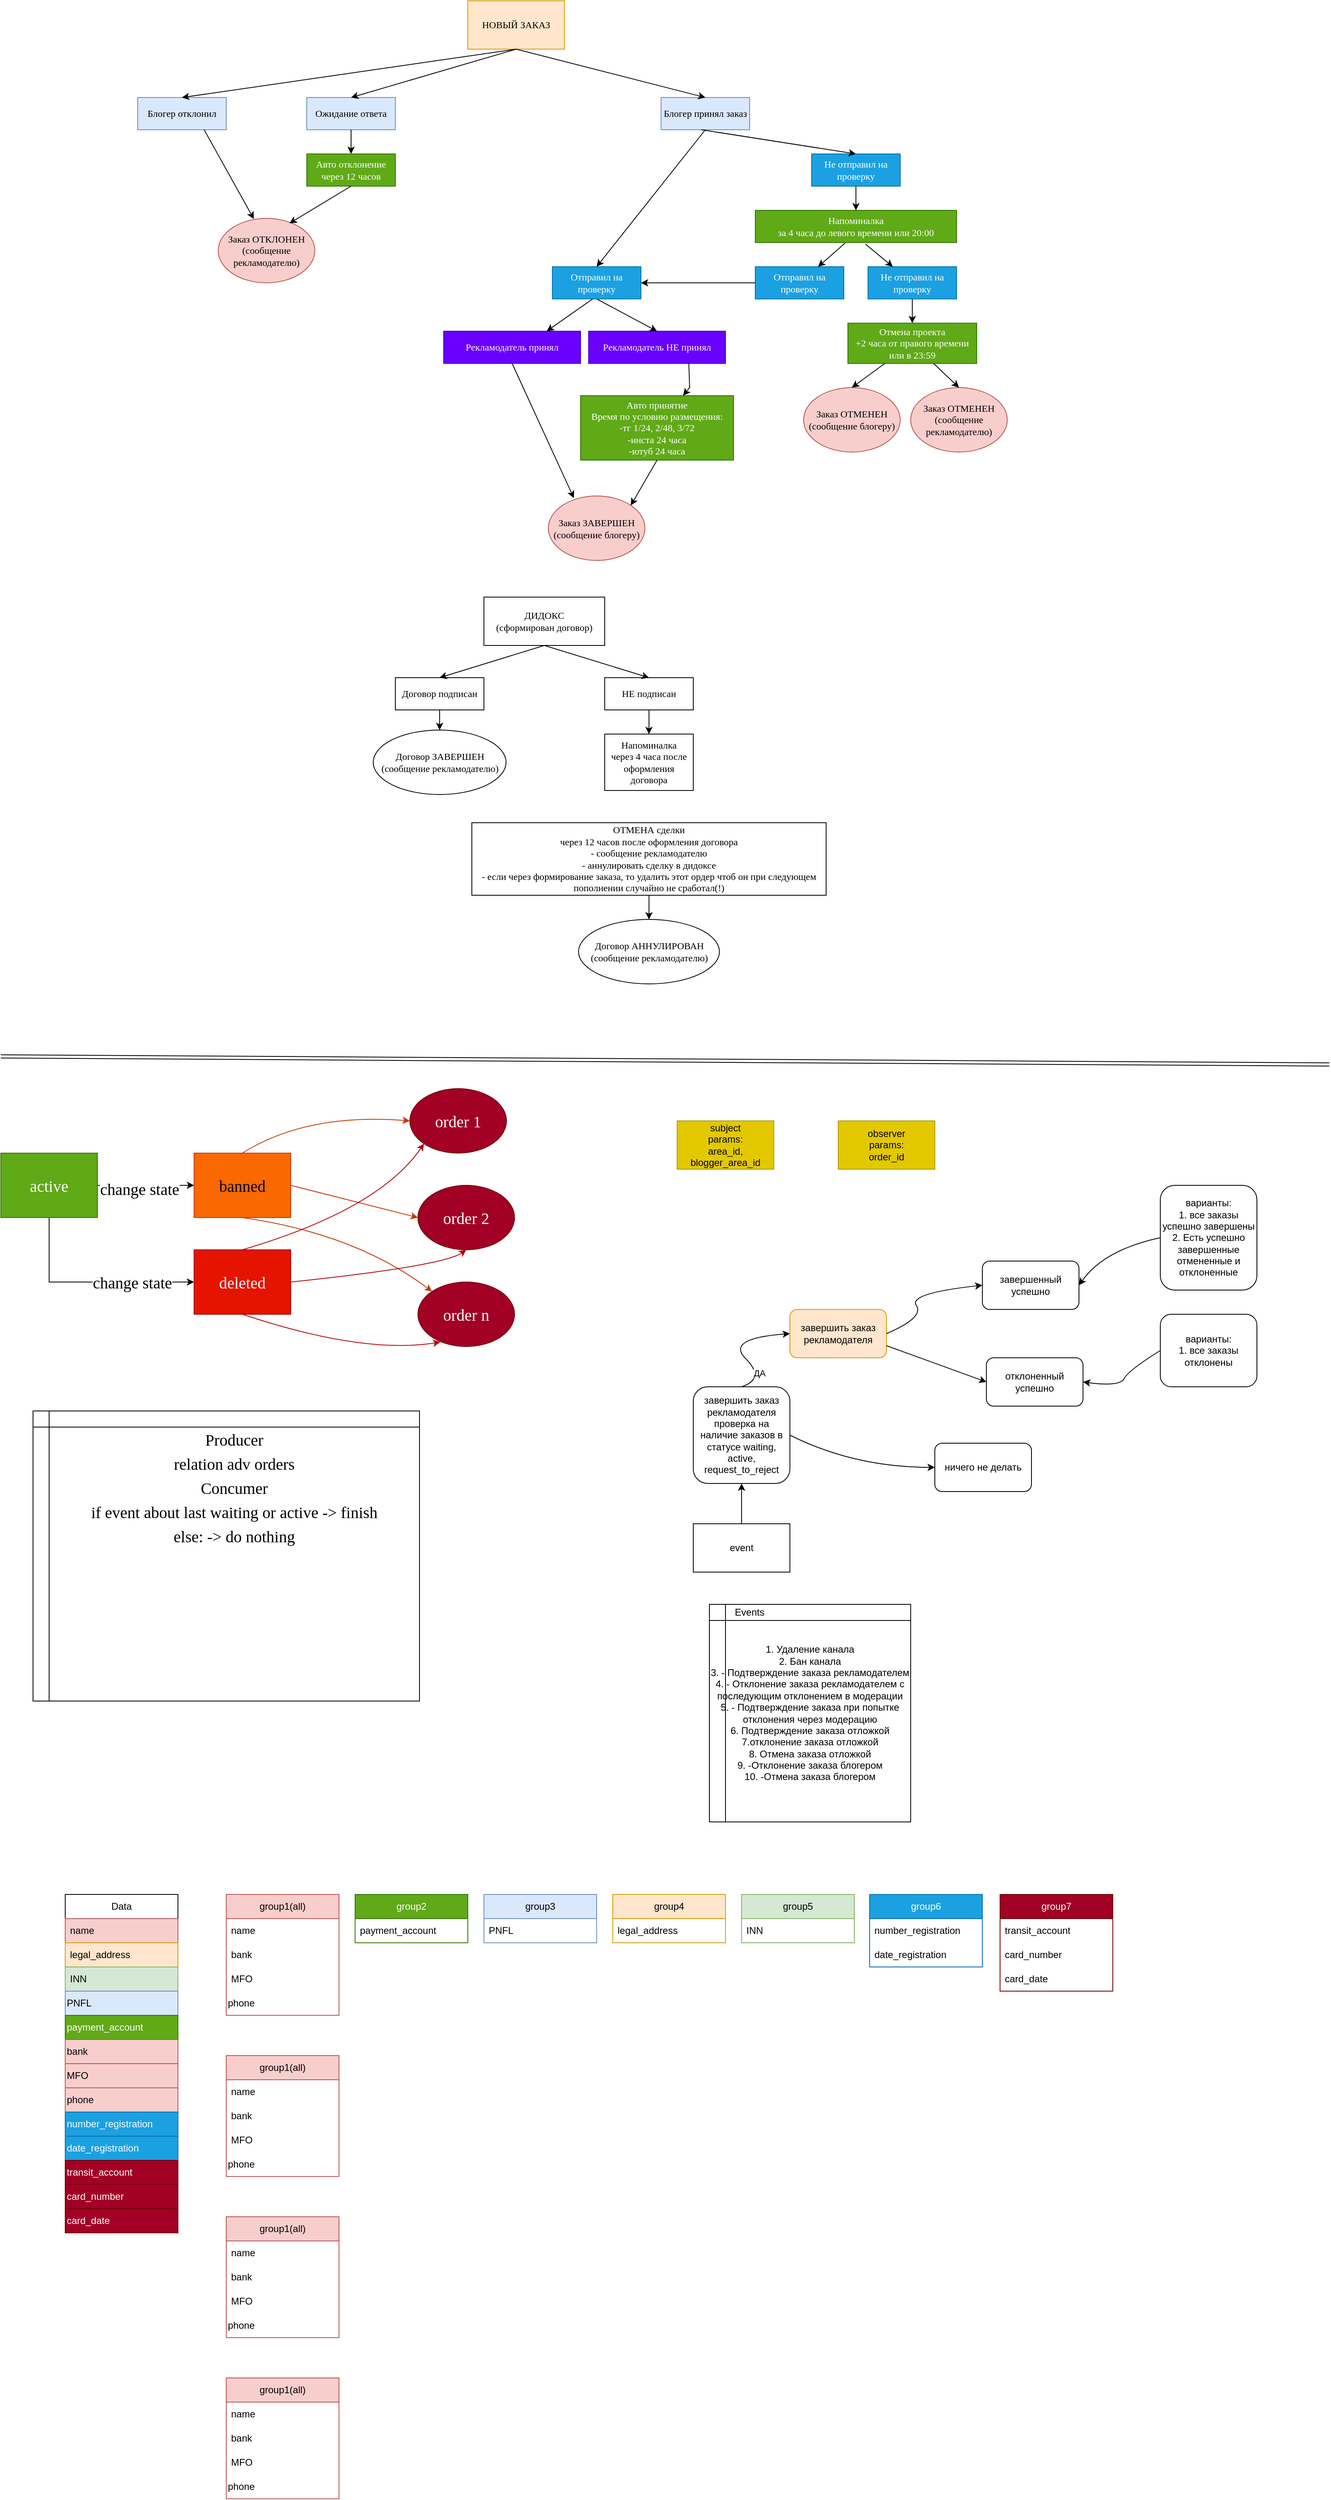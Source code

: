 <mxfile version="21.2.1" type="github">
  <diagram id="C5RBs43oDa-KdzZeNtuy" name="Page-1">
    <mxGraphModel dx="1434" dy="796" grid="1" gridSize="10" guides="1" tooltips="1" connect="1" arrows="1" fold="1" page="1" pageScale="1" pageWidth="827" pageHeight="1169" background="#ffffff" math="0" shadow="0">
      <root>
        <mxCell id="WIyWlLk6GJQsqaUBKTNV-0" />
        <mxCell id="WIyWlLk6GJQsqaUBKTNV-1" parent="WIyWlLk6GJQsqaUBKTNV-0" />
        <mxCell id="JkoJRG74FQ9ZE_5JYWXH-1" value="Авто отклонение&lt;br style=&quot;font-size: 12px;&quot;&gt;через 12 часов" style="rounded=0;whiteSpace=wrap;html=1;fillColor=#60a917;strokeColor=#2D7600;fontColor=#ffffff;fontSize=12;fontFamily=Times New Roman;" parent="WIyWlLk6GJQsqaUBKTNV-1" vertex="1">
          <mxGeometry x="380" y="200" width="110" height="40" as="geometry" />
        </mxCell>
        <mxCell id="JkoJRG74FQ9ZE_5JYWXH-3" value="Напоминалка&lt;br style=&quot;font-size: 12px;&quot;&gt;за 4 часа до левого времени или 20:00&lt;br style=&quot;font-size: 12px;&quot;&gt;" style="rounded=0;whiteSpace=wrap;html=1;fillColor=#60a917;strokeColor=#2D7600;fontColor=#ffffff;fontSize=12;fontFamily=Times New Roman;" parent="WIyWlLk6GJQsqaUBKTNV-1" vertex="1">
          <mxGeometry x="937" y="270" width="250" height="40" as="geometry" />
        </mxCell>
        <mxCell id="JkoJRG74FQ9ZE_5JYWXH-4" value="Отмена проекта&lt;br style=&quot;font-size: 12px;&quot;&gt;+2 часа от правого времени&lt;br style=&quot;font-size: 12px;&quot;&gt;или в 23:59" style="rounded=0;whiteSpace=wrap;html=1;fillColor=#60a917;strokeColor=#2D7600;fontColor=#ffffff;fontSize=12;fontFamily=Times New Roman;" parent="WIyWlLk6GJQsqaUBKTNV-1" vertex="1">
          <mxGeometry x="1052" y="410" width="160" height="50" as="geometry" />
        </mxCell>
        <mxCell id="JkoJRG74FQ9ZE_5JYWXH-5" value="Авто принятие&lt;br style=&quot;font-size: 12px;&quot;&gt;Время по условию размещения:&lt;br style=&quot;font-size: 12px;&quot;&gt;-тг 1/24, 2/48, 3/72&lt;br style=&quot;font-size: 12px;&quot;&gt;-инста 24 часа&lt;br style=&quot;font-size: 12px;&quot;&gt;-ютуб 24 часа&lt;br style=&quot;font-size: 12px;&quot;&gt;" style="rounded=0;whiteSpace=wrap;html=1;fillColor=#60a917;strokeColor=#2D7600;fontColor=#ffffff;fontSize=12;fontFamily=Times New Roman;" parent="WIyWlLk6GJQsqaUBKTNV-1" vertex="1">
          <mxGeometry x="720" y="500" width="190" height="80" as="geometry" />
        </mxCell>
        <mxCell id="JkoJRG74FQ9ZE_5JYWXH-6" value="НОВЫЙ ЗАКАЗ" style="rounded=0;whiteSpace=wrap;html=1;fillColor=#ffe6cc;strokeColor=#d79b00;fontSize=12;fontFamily=Times New Roman;" parent="WIyWlLk6GJQsqaUBKTNV-1" vertex="1">
          <mxGeometry x="580" y="10" width="120" height="60" as="geometry" />
        </mxCell>
        <mxCell id="JkoJRG74FQ9ZE_5JYWXH-8" value="Блогер отклонил" style="rounded=0;whiteSpace=wrap;html=1;fillColor=#dae8fc;strokeColor=#6c8ebf;fontSize=12;fontFamily=Times New Roman;" parent="WIyWlLk6GJQsqaUBKTNV-1" vertex="1">
          <mxGeometry x="170" y="130" width="110" height="40" as="geometry" />
        </mxCell>
        <mxCell id="JkoJRG74FQ9ZE_5JYWXH-9" value="Блогер принял заказ" style="rounded=0;whiteSpace=wrap;html=1;fillColor=#dae8fc;strokeColor=#6c8ebf;fontSize=12;fontFamily=Times New Roman;" parent="WIyWlLk6GJQsqaUBKTNV-1" vertex="1">
          <mxGeometry x="820" y="130" width="110" height="40" as="geometry" />
        </mxCell>
        <mxCell id="JkoJRG74FQ9ZE_5JYWXH-10" value="Ожидание ответа" style="rounded=0;whiteSpace=wrap;html=1;fillColor=#dae8fc;strokeColor=#6c8ebf;fontSize=12;fontFamily=Times New Roman;" parent="WIyWlLk6GJQsqaUBKTNV-1" vertex="1">
          <mxGeometry x="380" y="130" width="110" height="40" as="geometry" />
        </mxCell>
        <mxCell id="JkoJRG74FQ9ZE_5JYWXH-11" value="Заказ ОТКЛОНЕН&lt;br style=&quot;font-size: 12px;&quot;&gt;(сообщение рекламодателю)" style="ellipse;whiteSpace=wrap;html=1;fillColor=#f8cecc;strokeColor=#b85450;fontSize=12;fontFamily=Times New Roman;rounded=0;" parent="WIyWlLk6GJQsqaUBKTNV-1" vertex="1">
          <mxGeometry x="270" y="280" width="120" height="80" as="geometry" />
        </mxCell>
        <mxCell id="JkoJRG74FQ9ZE_5JYWXH-15" value="Не отправил на проверку" style="rounded=0;whiteSpace=wrap;html=1;fillColor=#1ba1e2;fontColor=#ffffff;strokeColor=#006EAF;fontSize=12;fontFamily=Times New Roman;" parent="WIyWlLk6GJQsqaUBKTNV-1" vertex="1">
          <mxGeometry x="1007" y="200" width="110" height="40" as="geometry" />
        </mxCell>
        <mxCell id="JkoJRG74FQ9ZE_5JYWXH-16" value="Отправил на проверку" style="rounded=0;whiteSpace=wrap;html=1;fillColor=#1ba1e2;fontColor=#ffffff;strokeColor=#006EAF;fontSize=12;fontFamily=Times New Roman;" parent="WIyWlLk6GJQsqaUBKTNV-1" vertex="1">
          <mxGeometry x="937" y="340" width="110" height="40" as="geometry" />
        </mxCell>
        <mxCell id="JkoJRG74FQ9ZE_5JYWXH-17" value="Не отправил на проверку" style="rounded=0;whiteSpace=wrap;html=1;fillColor=#1ba1e2;fontColor=#ffffff;strokeColor=#006EAF;fontSize=12;fontFamily=Times New Roman;" parent="WIyWlLk6GJQsqaUBKTNV-1" vertex="1">
          <mxGeometry x="1077" y="340" width="110" height="40" as="geometry" />
        </mxCell>
        <mxCell id="JkoJRG74FQ9ZE_5JYWXH-18" value="Рекламодатель принял" style="rounded=0;whiteSpace=wrap;html=1;fillColor=#6a00ff;fontColor=#ffffff;strokeColor=#3700CC;fontSize=12;fontFamily=Times New Roman;" parent="WIyWlLk6GJQsqaUBKTNV-1" vertex="1">
          <mxGeometry x="550" y="420" width="170" height="40" as="geometry" />
        </mxCell>
        <mxCell id="JkoJRG74FQ9ZE_5JYWXH-20" value="Заказ ЗАВЕРШЕН&lt;br style=&quot;font-size: 12px;&quot;&gt;(сообщение блогеру)" style="ellipse;whiteSpace=wrap;html=1;fillColor=#f8cecc;strokeColor=#b85450;fontSize=12;fontFamily=Times New Roman;rounded=0;" parent="WIyWlLk6GJQsqaUBKTNV-1" vertex="1">
          <mxGeometry x="680" y="624.5" width="120" height="80" as="geometry" />
        </mxCell>
        <mxCell id="JkoJRG74FQ9ZE_5JYWXH-25" value="" style="endArrow=classic;html=1;rounded=0;exitX=0.5;exitY=1;exitDx=0;exitDy=0;entryX=0.264;entryY=0.033;entryDx=0;entryDy=0;entryPerimeter=0;fontSize=12;fontFamily=Times New Roman;" parent="WIyWlLk6GJQsqaUBKTNV-1" source="JkoJRG74FQ9ZE_5JYWXH-18" target="JkoJRG74FQ9ZE_5JYWXH-20" edge="1">
          <mxGeometry width="50" height="50" relative="1" as="geometry">
            <mxPoint x="605" y="550" as="sourcePoint" />
            <mxPoint x="690" y="620" as="targetPoint" />
          </mxGeometry>
        </mxCell>
        <mxCell id="JkoJRG74FQ9ZE_5JYWXH-26" value="" style="endArrow=classic;html=1;rounded=0;fontSize=12;fontFamily=Times New Roman;" parent="WIyWlLk6GJQsqaUBKTNV-1" target="JkoJRG74FQ9ZE_5JYWXH-5" edge="1">
          <mxGeometry width="50" height="50" relative="1" as="geometry">
            <mxPoint x="854.47" y="460" as="sourcePoint" />
            <mxPoint x="855.47" y="500" as="targetPoint" />
            <Array as="points">
              <mxPoint x="855.47" y="490" />
            </Array>
          </mxGeometry>
        </mxCell>
        <mxCell id="JkoJRG74FQ9ZE_5JYWXH-27" value="" style="endArrow=classic;html=1;rounded=0;exitX=0.5;exitY=1;exitDx=0;exitDy=0;entryX=1;entryY=0;entryDx=0;entryDy=0;fontSize=12;fontFamily=Times New Roman;" parent="WIyWlLk6GJQsqaUBKTNV-1" source="JkoJRG74FQ9ZE_5JYWXH-5" target="JkoJRG74FQ9ZE_5JYWXH-20" edge="1">
          <mxGeometry width="50" height="50" relative="1" as="geometry">
            <mxPoint x="835" y="590" as="sourcePoint" />
            <mxPoint x="790" y="640" as="targetPoint" />
          </mxGeometry>
        </mxCell>
        <mxCell id="JkoJRG74FQ9ZE_5JYWXH-29" value="" style="endArrow=classic;html=1;rounded=0;exitX=0.5;exitY=1;exitDx=0;exitDy=0;fontSize=12;fontFamily=Times New Roman;" parent="WIyWlLk6GJQsqaUBKTNV-1" edge="1">
          <mxGeometry width="50" height="50" relative="1" as="geometry">
            <mxPoint x="740" y="380" as="sourcePoint" />
            <mxPoint x="815" y="420" as="targetPoint" />
          </mxGeometry>
        </mxCell>
        <mxCell id="JkoJRG74FQ9ZE_5JYWXH-31" value="Отправил на проверку" style="rounded=0;whiteSpace=wrap;html=1;fillColor=#1ba1e2;fontColor=#ffffff;strokeColor=#006EAF;fontSize=12;fontFamily=Times New Roman;" parent="WIyWlLk6GJQsqaUBKTNV-1" vertex="1">
          <mxGeometry x="685" y="340" width="110" height="40" as="geometry" />
        </mxCell>
        <mxCell id="JkoJRG74FQ9ZE_5JYWXH-32" value="Рекламодатель НЕ принял" style="rounded=0;whiteSpace=wrap;html=1;fillColor=#6a00ff;fontColor=#ffffff;strokeColor=#3700CC;fontSize=12;fontFamily=Times New Roman;" parent="WIyWlLk6GJQsqaUBKTNV-1" vertex="1">
          <mxGeometry x="730" y="420" width="170" height="40" as="geometry" />
        </mxCell>
        <mxCell id="JkoJRG74FQ9ZE_5JYWXH-33" value="" style="endArrow=classic;html=1;rounded=0;entryX=0.75;entryY=0;entryDx=0;entryDy=0;fontSize=12;fontFamily=Times New Roman;" parent="WIyWlLk6GJQsqaUBKTNV-1" edge="1">
          <mxGeometry width="50" height="50" relative="1" as="geometry">
            <mxPoint x="735" y="380" as="sourcePoint" />
            <mxPoint x="678" y="420" as="targetPoint" />
          </mxGeometry>
        </mxCell>
        <mxCell id="JkoJRG74FQ9ZE_5JYWXH-36" value="" style="endArrow=classic;html=1;rounded=0;entryX=1;entryY=0.5;entryDx=0;entryDy=0;exitX=0;exitY=0.5;exitDx=0;exitDy=0;fontSize=12;fontFamily=Times New Roman;" parent="WIyWlLk6GJQsqaUBKTNV-1" source="JkoJRG74FQ9ZE_5JYWXH-16" target="JkoJRG74FQ9ZE_5JYWXH-31" edge="1">
          <mxGeometry width="50" height="50" relative="1" as="geometry">
            <mxPoint x="960" y="340" as="sourcePoint" />
            <mxPoint x="880" y="350" as="targetPoint" />
          </mxGeometry>
        </mxCell>
        <mxCell id="JkoJRG74FQ9ZE_5JYWXH-37" value="" style="endArrow=classic;html=1;rounded=0;entryX=0.5;entryY=0;entryDx=0;entryDy=0;fontSize=12;fontFamily=Times New Roman;" parent="WIyWlLk6GJQsqaUBKTNV-1" source="JkoJRG74FQ9ZE_5JYWXH-15" target="JkoJRG74FQ9ZE_5JYWXH-3" edge="1">
          <mxGeometry width="50" height="50" relative="1" as="geometry">
            <mxPoint x="1060" y="240" as="sourcePoint" />
            <mxPoint x="1140" y="260" as="targetPoint" />
          </mxGeometry>
        </mxCell>
        <mxCell id="JkoJRG74FQ9ZE_5JYWXH-38" value="" style="endArrow=classic;html=1;rounded=0;exitX=0.547;exitY=1.046;exitDx=0;exitDy=0;exitPerimeter=0;fontSize=12;fontFamily=Times New Roman;" parent="WIyWlLk6GJQsqaUBKTNV-1" source="JkoJRG74FQ9ZE_5JYWXH-3" target="JkoJRG74FQ9ZE_5JYWXH-17" edge="1">
          <mxGeometry width="50" height="50" relative="1" as="geometry">
            <mxPoint x="1064" y="280" as="sourcePoint" />
            <mxPoint x="1117" y="340" as="targetPoint" />
          </mxGeometry>
        </mxCell>
        <mxCell id="JkoJRG74FQ9ZE_5JYWXH-41" value="" style="endArrow=classic;html=1;rounded=0;exitX=0.446;exitY=1.02;exitDx=0;exitDy=0;exitPerimeter=0;fontSize=12;fontFamily=Times New Roman;" parent="WIyWlLk6GJQsqaUBKTNV-1" source="JkoJRG74FQ9ZE_5JYWXH-3" target="JkoJRG74FQ9ZE_5JYWXH-16" edge="1">
          <mxGeometry width="50" height="50" relative="1" as="geometry">
            <mxPoint x="1047" y="292" as="sourcePoint" />
            <mxPoint x="1007" y="340" as="targetPoint" />
          </mxGeometry>
        </mxCell>
        <mxCell id="JkoJRG74FQ9ZE_5JYWXH-42" value="" style="endArrow=classic;html=1;rounded=0;exitX=0.5;exitY=1;exitDx=0;exitDy=0;fontSize=12;fontFamily=Times New Roman;" parent="WIyWlLk6GJQsqaUBKTNV-1" source="JkoJRG74FQ9ZE_5JYWXH-17" target="JkoJRG74FQ9ZE_5JYWXH-4" edge="1">
          <mxGeometry width="50" height="50" relative="1" as="geometry">
            <mxPoint x="1077" y="350" as="sourcePoint" />
            <mxPoint x="1147" y="410" as="targetPoint" />
          </mxGeometry>
        </mxCell>
        <mxCell id="JkoJRG74FQ9ZE_5JYWXH-44" value="Заказ ОТМЕНЕН&lt;br style=&quot;font-size: 12px;&quot;&gt;(сообщение рекламодателю)" style="ellipse;whiteSpace=wrap;html=1;fillColor=#f8cecc;strokeColor=#b85450;fontSize=12;fontFamily=Times New Roman;rounded=0;" parent="WIyWlLk6GJQsqaUBKTNV-1" vertex="1">
          <mxGeometry x="1130" y="490" width="120" height="80" as="geometry" />
        </mxCell>
        <mxCell id="JkoJRG74FQ9ZE_5JYWXH-45" value="" style="endArrow=classic;html=1;rounded=0;entryX=0.5;entryY=0;entryDx=0;entryDy=0;exitX=0.5;exitY=1;exitDx=0;exitDy=0;fontSize=12;fontFamily=Times New Roman;" parent="WIyWlLk6GJQsqaUBKTNV-1" source="JkoJRG74FQ9ZE_5JYWXH-6" target="JkoJRG74FQ9ZE_5JYWXH-10" edge="1">
          <mxGeometry width="50" height="50" relative="1" as="geometry">
            <mxPoint x="440" y="110" as="sourcePoint" />
            <mxPoint x="490" y="60" as="targetPoint" />
          </mxGeometry>
        </mxCell>
        <mxCell id="JkoJRG74FQ9ZE_5JYWXH-46" value="" style="endArrow=classic;html=1;rounded=0;fontSize=12;fontFamily=Times New Roman;" parent="WIyWlLk6GJQsqaUBKTNV-1" source="JkoJRG74FQ9ZE_5JYWXH-10" target="JkoJRG74FQ9ZE_5JYWXH-1" edge="1">
          <mxGeometry width="50" height="50" relative="1" as="geometry">
            <mxPoint x="430" y="300" as="sourcePoint" />
            <mxPoint x="480" y="250" as="targetPoint" />
          </mxGeometry>
        </mxCell>
        <mxCell id="JkoJRG74FQ9ZE_5JYWXH-47" value="" style="endArrow=classic;html=1;rounded=0;entryX=0.738;entryY=0.076;entryDx=0;entryDy=0;entryPerimeter=0;exitX=0.5;exitY=1;exitDx=0;exitDy=0;fontSize=12;fontFamily=Times New Roman;" parent="WIyWlLk6GJQsqaUBKTNV-1" source="JkoJRG74FQ9ZE_5JYWXH-1" target="JkoJRG74FQ9ZE_5JYWXH-11" edge="1">
          <mxGeometry width="50" height="50" relative="1" as="geometry">
            <mxPoint x="400" y="290" as="sourcePoint" />
            <mxPoint x="450" y="240" as="targetPoint" />
          </mxGeometry>
        </mxCell>
        <mxCell id="JkoJRG74FQ9ZE_5JYWXH-48" value="" style="endArrow=classic;html=1;rounded=0;entryX=0.369;entryY=0.01;entryDx=0;entryDy=0;entryPerimeter=0;exitX=0.75;exitY=1;exitDx=0;exitDy=0;fontSize=12;fontFamily=Times New Roman;" parent="WIyWlLk6GJQsqaUBKTNV-1" source="JkoJRG74FQ9ZE_5JYWXH-8" target="JkoJRG74FQ9ZE_5JYWXH-11" edge="1">
          <mxGeometry width="50" height="50" relative="1" as="geometry">
            <mxPoint x="400" y="290" as="sourcePoint" />
            <mxPoint x="450" y="240" as="targetPoint" />
          </mxGeometry>
        </mxCell>
        <mxCell id="JkoJRG74FQ9ZE_5JYWXH-51" value="" style="endArrow=classic;html=1;rounded=0;entryX=0.5;entryY=0;entryDx=0;entryDy=0;fontSize=12;fontFamily=Times New Roman;" parent="WIyWlLk6GJQsqaUBKTNV-1" source="JkoJRG74FQ9ZE_5JYWXH-4" target="JkoJRG74FQ9ZE_5JYWXH-44" edge="1">
          <mxGeometry width="50" height="50" relative="1" as="geometry">
            <mxPoint x="830" y="580" as="sourcePoint" />
            <mxPoint x="880" y="530" as="targetPoint" />
          </mxGeometry>
        </mxCell>
        <mxCell id="JkoJRG74FQ9ZE_5JYWXH-52" value="" style="endArrow=classic;html=1;rounded=0;entryX=0.5;entryY=0;entryDx=0;entryDy=0;exitX=0.5;exitY=1;exitDx=0;exitDy=0;fontSize=12;fontFamily=Times New Roman;" parent="WIyWlLk6GJQsqaUBKTNV-1" source="JkoJRG74FQ9ZE_5JYWXH-6" target="JkoJRG74FQ9ZE_5JYWXH-8" edge="1">
          <mxGeometry width="50" height="50" relative="1" as="geometry">
            <mxPoint x="720" y="380" as="sourcePoint" />
            <mxPoint x="770" y="330" as="targetPoint" />
          </mxGeometry>
        </mxCell>
        <mxCell id="JkoJRG74FQ9ZE_5JYWXH-53" value="" style="endArrow=classic;html=1;rounded=0;entryX=0.5;entryY=0;entryDx=0;entryDy=0;exitX=0.5;exitY=1;exitDx=0;exitDy=0;fontSize=12;fontFamily=Times New Roman;" parent="WIyWlLk6GJQsqaUBKTNV-1" source="JkoJRG74FQ9ZE_5JYWXH-6" target="JkoJRG74FQ9ZE_5JYWXH-9" edge="1">
          <mxGeometry width="50" height="50" relative="1" as="geometry">
            <mxPoint x="720" y="380" as="sourcePoint" />
            <mxPoint x="770" y="330" as="targetPoint" />
          </mxGeometry>
        </mxCell>
        <mxCell id="JkoJRG74FQ9ZE_5JYWXH-54" value="" style="endArrow=classic;html=1;rounded=0;entryX=0.5;entryY=0;entryDx=0;entryDy=0;exitX=0.5;exitY=1;exitDx=0;exitDy=0;fontSize=12;fontFamily=Times New Roman;" parent="WIyWlLk6GJQsqaUBKTNV-1" source="JkoJRG74FQ9ZE_5JYWXH-9" target="JkoJRG74FQ9ZE_5JYWXH-31" edge="1">
          <mxGeometry width="50" height="50" relative="1" as="geometry">
            <mxPoint x="720" y="380" as="sourcePoint" />
            <mxPoint x="770" y="330" as="targetPoint" />
          </mxGeometry>
        </mxCell>
        <mxCell id="JkoJRG74FQ9ZE_5JYWXH-55" value="" style="endArrow=classic;html=1;rounded=0;entryX=0.5;entryY=0;entryDx=0;entryDy=0;fontSize=12;fontFamily=Times New Roman;" parent="WIyWlLk6GJQsqaUBKTNV-1" target="JkoJRG74FQ9ZE_5JYWXH-15" edge="1">
          <mxGeometry width="50" height="50" relative="1" as="geometry">
            <mxPoint x="870" y="170" as="sourcePoint" />
            <mxPoint x="770" y="330" as="targetPoint" />
          </mxGeometry>
        </mxCell>
        <mxCell id="JkoJRG74FQ9ZE_5JYWXH-56" value="Заказ ОТМЕНЕН&lt;br style=&quot;font-size: 12px;&quot;&gt;(сообщение блогеру)" style="ellipse;whiteSpace=wrap;html=1;fillColor=#f8cecc;strokeColor=#b85450;fontSize=12;fontFamily=Times New Roman;rounded=0;" parent="WIyWlLk6GJQsqaUBKTNV-1" vertex="1">
          <mxGeometry x="997" y="490" width="120" height="80" as="geometry" />
        </mxCell>
        <mxCell id="JkoJRG74FQ9ZE_5JYWXH-57" value="" style="endArrow=classic;html=1;rounded=0;entryX=0.5;entryY=0;entryDx=0;entryDy=0;fontSize=12;fontFamily=Times New Roman;" parent="WIyWlLk6GJQsqaUBKTNV-1" source="JkoJRG74FQ9ZE_5JYWXH-4" target="JkoJRG74FQ9ZE_5JYWXH-56" edge="1">
          <mxGeometry width="50" height="50" relative="1" as="geometry">
            <mxPoint x="950" y="540" as="sourcePoint" />
            <mxPoint x="1000" y="490" as="targetPoint" />
          </mxGeometry>
        </mxCell>
        <mxCell id="JkoJRG74FQ9ZE_5JYWXH-58" value="ДИДОКС&lt;br style=&quot;font-size: 12px;&quot;&gt;(сформирован договор)" style="rounded=0;whiteSpace=wrap;html=1;fontSize=12;fontFamily=Times New Roman;" parent="WIyWlLk6GJQsqaUBKTNV-1" vertex="1">
          <mxGeometry x="600" y="750" width="150" height="60" as="geometry" />
        </mxCell>
        <mxCell id="JkoJRG74FQ9ZE_5JYWXH-59" value="Договор подписан" style="rounded=0;whiteSpace=wrap;html=1;fontSize=12;fontFamily=Times New Roman;" parent="WIyWlLk6GJQsqaUBKTNV-1" vertex="1">
          <mxGeometry x="490" y="850" width="110" height="40" as="geometry" />
        </mxCell>
        <mxCell id="JkoJRG74FQ9ZE_5JYWXH-61" value="НЕ подписан" style="rounded=0;whiteSpace=wrap;html=1;fontSize=12;fontFamily=Times New Roman;" parent="WIyWlLk6GJQsqaUBKTNV-1" vertex="1">
          <mxGeometry x="750" y="850" width="110" height="40" as="geometry" />
        </mxCell>
        <mxCell id="JkoJRG74FQ9ZE_5JYWXH-62" value="" style="endArrow=classic;html=1;rounded=0;entryX=0.5;entryY=0;entryDx=0;entryDy=0;exitX=0.5;exitY=1;exitDx=0;exitDy=0;fontSize=12;fontFamily=Times New Roman;" parent="WIyWlLk6GJQsqaUBKTNV-1" source="JkoJRG74FQ9ZE_5JYWXH-58" target="JkoJRG74FQ9ZE_5JYWXH-61" edge="1">
          <mxGeometry width="50" height="50" relative="1" as="geometry">
            <mxPoint x="460" y="850" as="sourcePoint" />
            <mxPoint x="510" y="800" as="targetPoint" />
          </mxGeometry>
        </mxCell>
        <mxCell id="JkoJRG74FQ9ZE_5JYWXH-63" value="" style="endArrow=classic;html=1;rounded=0;entryX=0.5;entryY=0;entryDx=0;entryDy=0;exitX=0.5;exitY=1;exitDx=0;exitDy=0;fontSize=12;fontFamily=Times New Roman;" parent="WIyWlLk6GJQsqaUBKTNV-1" source="JkoJRG74FQ9ZE_5JYWXH-58" target="JkoJRG74FQ9ZE_5JYWXH-59" edge="1">
          <mxGeometry width="50" height="50" relative="1" as="geometry">
            <mxPoint x="740" y="1120" as="sourcePoint" />
            <mxPoint x="790" y="1070" as="targetPoint" />
          </mxGeometry>
        </mxCell>
        <mxCell id="JkoJRG74FQ9ZE_5JYWXH-65" value="Договор ЗАВЕРШЕН&lt;br style=&quot;font-size: 12px;&quot;&gt;(сообщение рекламодателю)" style="ellipse;whiteSpace=wrap;html=1;fontSize=12;fontFamily=Times New Roman;rounded=0;" parent="WIyWlLk6GJQsqaUBKTNV-1" vertex="1">
          <mxGeometry x="462.5" y="915" width="165" height="80" as="geometry" />
        </mxCell>
        <mxCell id="JkoJRG74FQ9ZE_5JYWXH-66" value="Напоминалка&lt;br style=&quot;font-size: 12px;&quot;&gt;через 4 часа после оформления договора" style="rounded=0;whiteSpace=wrap;html=1;fontSize=12;fontFamily=Times New Roman;" parent="WIyWlLk6GJQsqaUBKTNV-1" vertex="1">
          <mxGeometry x="750" y="920" width="110" height="70" as="geometry" />
        </mxCell>
        <mxCell id="JkoJRG74FQ9ZE_5JYWXH-67" value="ОТМЕНА сделки&lt;br style=&quot;font-size: 12px;&quot;&gt;через 12 часов после оформления договора&lt;br style=&quot;font-size: 12px;&quot;&gt;- сообщение рекламодателю&lt;br style=&quot;font-size: 12px;&quot;&gt;- аннулировать сделку в дидоксе&lt;br style=&quot;font-size: 12px;&quot;&gt;- если через формирование заказа, то удалить этот ордер чтоб он при следующем пополнении случайно не сработал(!)" style="rounded=0;whiteSpace=wrap;html=1;fontSize=12;fontFamily=Times New Roman;" parent="WIyWlLk6GJQsqaUBKTNV-1" vertex="1">
          <mxGeometry x="585" y="1030" width="440" height="90" as="geometry" />
        </mxCell>
        <mxCell id="JkoJRG74FQ9ZE_5JYWXH-68" value="Договор АННУЛИРОВАН&lt;br style=&quot;font-size: 12px;&quot;&gt;(сообщение рекламодателю)" style="ellipse;whiteSpace=wrap;html=1;fontSize=12;fontFamily=Times New Roman;rounded=0;" parent="WIyWlLk6GJQsqaUBKTNV-1" vertex="1">
          <mxGeometry x="717.5" y="1150" width="175" height="80" as="geometry" />
        </mxCell>
        <mxCell id="JkoJRG74FQ9ZE_5JYWXH-71" value="" style="endArrow=classic;html=1;rounded=0;entryX=0.5;entryY=0;entryDx=0;entryDy=0;fontSize=12;fontFamily=Times New Roman;" parent="WIyWlLk6GJQsqaUBKTNV-1" source="JkoJRG74FQ9ZE_5JYWXH-59" target="JkoJRG74FQ9ZE_5JYWXH-65" edge="1">
          <mxGeometry width="50" height="50" relative="1" as="geometry">
            <mxPoint x="680" y="1020" as="sourcePoint" />
            <mxPoint x="730" y="970" as="targetPoint" />
          </mxGeometry>
        </mxCell>
        <mxCell id="JkoJRG74FQ9ZE_5JYWXH-76" value="" style="endArrow=classic;html=1;rounded=0;entryX=0.5;entryY=0;entryDx=0;entryDy=0;fontSize=12;fontFamily=Times New Roman;" parent="WIyWlLk6GJQsqaUBKTNV-1" source="JkoJRG74FQ9ZE_5JYWXH-61" target="JkoJRG74FQ9ZE_5JYWXH-66" edge="1">
          <mxGeometry width="50" height="50" relative="1" as="geometry">
            <mxPoint x="680" y="1020" as="sourcePoint" />
            <mxPoint x="730" y="970" as="targetPoint" />
          </mxGeometry>
        </mxCell>
        <mxCell id="JkoJRG74FQ9ZE_5JYWXH-77" value="" style="endArrow=classic;html=1;rounded=0;exitX=0.5;exitY=1;exitDx=0;exitDy=0;entryX=0.5;entryY=0;entryDx=0;entryDy=0;fontSize=12;fontFamily=Times New Roman;" parent="WIyWlLk6GJQsqaUBKTNV-1" source="JkoJRG74FQ9ZE_5JYWXH-67" target="JkoJRG74FQ9ZE_5JYWXH-68" edge="1">
          <mxGeometry width="50" height="50" relative="1" as="geometry">
            <mxPoint x="680" y="1140" as="sourcePoint" />
            <mxPoint x="730" y="1090" as="targetPoint" />
          </mxGeometry>
        </mxCell>
        <mxCell id="mNbVM-9zpXIbS1FtEzDB-0" value="" style="shape=link;html=1;rounded=0;fontSize=20;fontFamily=Times New Roman;" parent="WIyWlLk6GJQsqaUBKTNV-1" edge="1">
          <mxGeometry width="100" relative="1" as="geometry">
            <mxPoint y="1320" as="sourcePoint" />
            <mxPoint x="1650" y="1330" as="targetPoint" />
          </mxGeometry>
        </mxCell>
        <mxCell id="M8TYg8-LDWT8hFhtoOAP-4" style="edgeStyle=orthogonalEdgeStyle;rounded=0;orthogonalLoop=1;jettySize=auto;html=1;entryX=0;entryY=0.5;entryDx=0;entryDy=0;fontSize=20;fontFamily=Times New Roman;" parent="WIyWlLk6GJQsqaUBKTNV-1" source="M8TYg8-LDWT8hFhtoOAP-2" target="M8TYg8-LDWT8hFhtoOAP-3" edge="1">
          <mxGeometry relative="1" as="geometry" />
        </mxCell>
        <mxCell id="M8TYg8-LDWT8hFhtoOAP-7" style="edgeStyle=orthogonalEdgeStyle;rounded=0;orthogonalLoop=1;jettySize=auto;html=1;entryX=0;entryY=0.5;entryDx=0;entryDy=0;exitX=0.5;exitY=1;exitDx=0;exitDy=0;fontSize=20;fontFamily=Times New Roman;" parent="WIyWlLk6GJQsqaUBKTNV-1" source="M8TYg8-LDWT8hFhtoOAP-2" target="M8TYg8-LDWT8hFhtoOAP-5" edge="1">
          <mxGeometry relative="1" as="geometry">
            <Array as="points">
              <mxPoint x="60" y="1600" />
            </Array>
          </mxGeometry>
        </mxCell>
        <mxCell id="M8TYg8-LDWT8hFhtoOAP-21" value="change state" style="edgeLabel;html=1;align=center;verticalAlign=middle;resizable=0;points=[];fontSize=20;fontFamily=Times New Roman;rounded=0;" parent="M8TYg8-LDWT8hFhtoOAP-7" vertex="1" connectable="0">
          <mxGeometry x="0.661" y="-4" relative="1" as="geometry">
            <mxPoint x="-33" y="-4" as="offset" />
          </mxGeometry>
        </mxCell>
        <mxCell id="M8TYg8-LDWT8hFhtoOAP-2" value="&lt;font style=&quot;font-size: 20px;&quot;&gt;active&lt;/font&gt;" style="rounded=0;whiteSpace=wrap;html=1;fillColor=#60a917;fontColor=#ffffff;strokeColor=#2D7600;fontSize=20;fontFamily=Times New Roman;" parent="WIyWlLk6GJQsqaUBKTNV-1" vertex="1">
          <mxGeometry y="1440" width="120" height="80" as="geometry" />
        </mxCell>
        <mxCell id="M8TYg8-LDWT8hFhtoOAP-3" value="&lt;font style=&quot;font-size: 20px;&quot;&gt;banned&lt;/font&gt;" style="rounded=0;whiteSpace=wrap;html=1;fillColor=#fa6800;fontColor=#000000;strokeColor=#C73500;fontSize=20;fontFamily=Times New Roman;" parent="WIyWlLk6GJQsqaUBKTNV-1" vertex="1">
          <mxGeometry x="240" y="1440" width="120" height="80" as="geometry" />
        </mxCell>
        <mxCell id="M8TYg8-LDWT8hFhtoOAP-5" value="&lt;font style=&quot;font-size: 20px;&quot;&gt;deleted&lt;/font&gt;" style="rounded=0;whiteSpace=wrap;html=1;fillColor=#e51400;fontColor=#ffffff;strokeColor=#B20000;fontSize=20;fontFamily=Times New Roman;" parent="WIyWlLk6GJQsqaUBKTNV-1" vertex="1">
          <mxGeometry x="240" y="1560" width="120" height="80" as="geometry" />
        </mxCell>
        <mxCell id="M8TYg8-LDWT8hFhtoOAP-8" value="order 1" style="ellipse;whiteSpace=wrap;html=1;fillColor=#a20025;fontColor=#ffffff;strokeColor=#6F0000;fontSize=20;fontFamily=Times New Roman;rounded=0;" parent="WIyWlLk6GJQsqaUBKTNV-1" vertex="1">
          <mxGeometry x="508" y="1360" width="120" height="80" as="geometry" />
        </mxCell>
        <mxCell id="M8TYg8-LDWT8hFhtoOAP-9" value="order 2" style="ellipse;whiteSpace=wrap;html=1;fillColor=#a20025;fontColor=#ffffff;strokeColor=#6F0000;fontSize=20;fontFamily=Times New Roman;rounded=0;" parent="WIyWlLk6GJQsqaUBKTNV-1" vertex="1">
          <mxGeometry x="518" y="1480" width="120" height="80" as="geometry" />
        </mxCell>
        <mxCell id="M8TYg8-LDWT8hFhtoOAP-10" value="order n" style="ellipse;whiteSpace=wrap;html=1;fillColor=#a20025;fontColor=#ffffff;strokeColor=#6F0000;fontSize=20;fontFamily=Times New Roman;rounded=0;" parent="WIyWlLk6GJQsqaUBKTNV-1" vertex="1">
          <mxGeometry x="518" y="1600" width="120" height="80" as="geometry" />
        </mxCell>
        <mxCell id="M8TYg8-LDWT8hFhtoOAP-15" value="" style="curved=1;endArrow=classic;html=1;rounded=0;exitX=0.5;exitY=0;exitDx=0;exitDy=0;entryX=0;entryY=0.5;entryDx=0;entryDy=0;fillColor=#fa6800;strokeColor=#C73500;fontSize=20;fontFamily=Times New Roman;" parent="WIyWlLk6GJQsqaUBKTNV-1" source="M8TYg8-LDWT8hFhtoOAP-3" target="M8TYg8-LDWT8hFhtoOAP-8" edge="1">
          <mxGeometry width="50" height="50" relative="1" as="geometry">
            <mxPoint x="410" y="1550" as="sourcePoint" />
            <mxPoint x="460" y="1500" as="targetPoint" />
            <Array as="points">
              <mxPoint x="380" y="1390" />
            </Array>
          </mxGeometry>
        </mxCell>
        <mxCell id="M8TYg8-LDWT8hFhtoOAP-16" value="" style="curved=1;endArrow=classic;html=1;rounded=0;entryX=0;entryY=0.5;entryDx=0;entryDy=0;fillColor=#fa6800;strokeColor=#C73500;fontSize=20;fontFamily=Times New Roman;" parent="WIyWlLk6GJQsqaUBKTNV-1" target="M8TYg8-LDWT8hFhtoOAP-9" edge="1">
          <mxGeometry width="50" height="50" relative="1" as="geometry">
            <mxPoint x="360" y="1480" as="sourcePoint" />
            <mxPoint x="568" y="1440" as="targetPoint" />
            <Array as="points" />
          </mxGeometry>
        </mxCell>
        <mxCell id="M8TYg8-LDWT8hFhtoOAP-17" value="" style="curved=1;endArrow=classic;html=1;rounded=0;entryX=0;entryY=0;entryDx=0;entryDy=0;exitX=0.5;exitY=1;exitDx=0;exitDy=0;fillColor=#fa6800;strokeColor=#C73500;fontSize=20;fontFamily=Times New Roman;" parent="WIyWlLk6GJQsqaUBKTNV-1" source="M8TYg8-LDWT8hFhtoOAP-3" target="M8TYg8-LDWT8hFhtoOAP-10" edge="1">
          <mxGeometry width="50" height="50" relative="1" as="geometry">
            <mxPoint x="370" y="1490" as="sourcePoint" />
            <mxPoint x="528" y="1530" as="targetPoint" />
            <Array as="points">
              <mxPoint x="440" y="1540" />
            </Array>
          </mxGeometry>
        </mxCell>
        <mxCell id="M8TYg8-LDWT8hFhtoOAP-18" value="" style="curved=1;endArrow=classic;html=1;rounded=0;entryX=0;entryY=1;entryDx=0;entryDy=0;exitX=0.5;exitY=0;exitDx=0;exitDy=0;fillColor=#e51400;strokeColor=#B20000;fontSize=20;fontFamily=Times New Roman;" parent="WIyWlLk6GJQsqaUBKTNV-1" source="M8TYg8-LDWT8hFhtoOAP-5" target="M8TYg8-LDWT8hFhtoOAP-8" edge="1">
          <mxGeometry width="50" height="50" relative="1" as="geometry">
            <mxPoint x="380" y="1500" as="sourcePoint" />
            <mxPoint x="538" y="1540" as="targetPoint" />
            <Array as="points">
              <mxPoint x="470" y="1510" />
            </Array>
          </mxGeometry>
        </mxCell>
        <mxCell id="M8TYg8-LDWT8hFhtoOAP-19" value="" style="curved=1;endArrow=classic;html=1;rounded=0;entryX=0.5;entryY=1;entryDx=0;entryDy=0;exitX=1;exitY=0.5;exitDx=0;exitDy=0;fillColor=#e51400;strokeColor=#B20000;fontSize=20;fontFamily=Times New Roman;" parent="WIyWlLk6GJQsqaUBKTNV-1" source="M8TYg8-LDWT8hFhtoOAP-5" target="M8TYg8-LDWT8hFhtoOAP-9" edge="1">
          <mxGeometry width="50" height="50" relative="1" as="geometry">
            <mxPoint x="370" y="1600" as="sourcePoint" />
            <mxPoint x="596" y="1468" as="targetPoint" />
            <Array as="points">
              <mxPoint x="550" y="1580" />
            </Array>
          </mxGeometry>
        </mxCell>
        <mxCell id="M8TYg8-LDWT8hFhtoOAP-20" value="" style="curved=1;endArrow=classic;html=1;rounded=0;entryX=0.232;entryY=0.931;entryDx=0;entryDy=0;exitX=0.5;exitY=1;exitDx=0;exitDy=0;entryPerimeter=0;fillColor=#e51400;strokeColor=#B20000;fontSize=20;fontFamily=Times New Roman;" parent="WIyWlLk6GJQsqaUBKTNV-1" source="M8TYg8-LDWT8hFhtoOAP-5" target="M8TYg8-LDWT8hFhtoOAP-10" edge="1">
          <mxGeometry width="50" height="50" relative="1" as="geometry">
            <mxPoint x="292" y="1680" as="sourcePoint" />
            <mxPoint x="518" y="1548" as="targetPoint" />
            <Array as="points">
              <mxPoint x="450" y="1690" />
            </Array>
          </mxGeometry>
        </mxCell>
        <mxCell id="M8TYg8-LDWT8hFhtoOAP-22" value="change state" style="edgeLabel;html=1;align=center;verticalAlign=middle;resizable=0;points=[];fontSize=20;fontFamily=Times New Roman;rounded=0;" parent="WIyWlLk6GJQsqaUBKTNV-1" vertex="1" connectable="0">
          <mxGeometry x="169.997" y="1490.004" as="geometry">
            <mxPoint x="2" y="-6" as="offset" />
          </mxGeometry>
        </mxCell>
        <mxCell id="M8TYg8-LDWT8hFhtoOAP-26" value="" style="shape=internalStorage;whiteSpace=wrap;html=1;backgroundOutline=1;fontSize=20;fontFamily=Times New Roman;rounded=0;" parent="WIyWlLk6GJQsqaUBKTNV-1" vertex="1">
          <mxGeometry x="40" y="1760" width="480" height="360" as="geometry" />
        </mxCell>
        <mxCell id="M8TYg8-LDWT8hFhtoOAP-28" value="relation adv orders" style="text;html=1;strokeColor=none;fillColor=none;align=center;verticalAlign=middle;whiteSpace=wrap;rounded=0;fontSize=20;fontFamily=Times New Roman;" parent="WIyWlLk6GJQsqaUBKTNV-1" vertex="1">
          <mxGeometry x="60" y="1810" width="460" height="30" as="geometry" />
        </mxCell>
        <mxCell id="M8TYg8-LDWT8hFhtoOAP-29" value="if event about last waiting or active -&amp;gt; finish" style="text;html=1;strokeColor=none;fillColor=none;align=center;verticalAlign=middle;whiteSpace=wrap;rounded=0;fontSize=20;fontFamily=Times New Roman;" parent="WIyWlLk6GJQsqaUBKTNV-1" vertex="1">
          <mxGeometry x="60" y="1870" width="460" height="30" as="geometry" />
        </mxCell>
        <mxCell id="M8TYg8-LDWT8hFhtoOAP-30" value="Concumer" style="text;html=1;strokeColor=none;fillColor=none;align=center;verticalAlign=middle;whiteSpace=wrap;rounded=0;fontSize=20;fontFamily=Times New Roman;" parent="WIyWlLk6GJQsqaUBKTNV-1" vertex="1">
          <mxGeometry x="60" y="1840" width="460" height="30" as="geometry" />
        </mxCell>
        <mxCell id="M8TYg8-LDWT8hFhtoOAP-31" value="&lt;font style=&quot;font-size: 20px;&quot;&gt;Producer&lt;/font&gt;" style="text;html=1;strokeColor=none;fillColor=none;align=center;verticalAlign=middle;whiteSpace=wrap;rounded=0;fontSize=20;fontFamily=Times New Roman;" parent="WIyWlLk6GJQsqaUBKTNV-1" vertex="1">
          <mxGeometry x="60" y="1780" width="460" height="30" as="geometry" />
        </mxCell>
        <mxCell id="M8TYg8-LDWT8hFhtoOAP-34" value="else: -&amp;gt; do nothing" style="text;html=1;strokeColor=none;fillColor=none;align=center;verticalAlign=middle;whiteSpace=wrap;rounded=0;fontSize=20;fontFamily=Times New Roman;" parent="WIyWlLk6GJQsqaUBKTNV-1" vertex="1">
          <mxGeometry x="60" y="1900" width="460" height="30" as="geometry" />
        </mxCell>
        <mxCell id="M8TYg8-LDWT8hFhtoOAP-35" value="subject&lt;br&gt;params:&lt;br&gt;area_id,&lt;br&gt;blogger_area_id" style="rounded=0;whiteSpace=wrap;html=1;fillColor=#e3c800;fontColor=#000000;strokeColor=#B09500;" parent="WIyWlLk6GJQsqaUBKTNV-1" vertex="1">
          <mxGeometry x="840" y="1400" width="120" height="60" as="geometry" />
        </mxCell>
        <mxCell id="M8TYg8-LDWT8hFhtoOAP-37" value="observer&lt;br&gt;params:&lt;br&gt;order_id" style="rounded=0;whiteSpace=wrap;html=1;fillColor=#e3c800;fontColor=#000000;strokeColor=#B09500;" parent="WIyWlLk6GJQsqaUBKTNV-1" vertex="1">
          <mxGeometry x="1040" y="1400" width="120" height="60" as="geometry" />
        </mxCell>
        <mxCell id="d32Ge9hNWDNUb_fcajc6-1" value="завершить заказ рекламодателя" style="rounded=1;whiteSpace=wrap;html=1;fillColor=#ffe6cc;strokeColor=#d79b00;" parent="WIyWlLk6GJQsqaUBKTNV-1" vertex="1">
          <mxGeometry x="980" y="1634" width="120" height="60" as="geometry" />
        </mxCell>
        <mxCell id="d32Ge9hNWDNUb_fcajc6-2" value="завершенный успешно" style="rounded=1;whiteSpace=wrap;html=1;" parent="WIyWlLk6GJQsqaUBKTNV-1" vertex="1">
          <mxGeometry x="1219" y="1574" width="120" height="60" as="geometry" />
        </mxCell>
        <mxCell id="d32Ge9hNWDNUb_fcajc6-3" value="отклоненный успешно" style="rounded=1;whiteSpace=wrap;html=1;" parent="WIyWlLk6GJQsqaUBKTNV-1" vertex="1">
          <mxGeometry x="1224" y="1694" width="120" height="60" as="geometry" />
        </mxCell>
        <mxCell id="d32Ge9hNWDNUb_fcajc6-6" value="" style="curved=1;endArrow=classic;html=1;rounded=0;exitX=1;exitY=0.5;exitDx=0;exitDy=0;entryX=0;entryY=0.5;entryDx=0;entryDy=0;" parent="WIyWlLk6GJQsqaUBKTNV-1" source="d32Ge9hNWDNUb_fcajc6-1" target="d32Ge9hNWDNUb_fcajc6-2" edge="1">
          <mxGeometry width="50" height="50" relative="1" as="geometry">
            <mxPoint x="1127" y="1664" as="sourcePoint" />
            <mxPoint x="1177" y="1614" as="targetPoint" />
            <Array as="points">
              <mxPoint x="1147" y="1644" />
              <mxPoint x="1127" y="1614" />
            </Array>
          </mxGeometry>
        </mxCell>
        <mxCell id="d32Ge9hNWDNUb_fcajc6-7" value="" style="curved=1;endArrow=classic;html=1;rounded=0;exitX=1;exitY=0.75;exitDx=0;exitDy=0;entryX=0;entryY=0.5;entryDx=0;entryDy=0;" parent="WIyWlLk6GJQsqaUBKTNV-1" source="d32Ge9hNWDNUb_fcajc6-1" target="d32Ge9hNWDNUb_fcajc6-3" edge="1">
          <mxGeometry width="50" height="50" relative="1" as="geometry">
            <mxPoint x="1137" y="1714" as="sourcePoint" />
            <mxPoint x="1187" y="1664" as="targetPoint" />
            <Array as="points" />
          </mxGeometry>
        </mxCell>
        <mxCell id="d32Ge9hNWDNUb_fcajc6-16" style="edgeStyle=orthogonalEdgeStyle;rounded=0;orthogonalLoop=1;jettySize=auto;html=1;entryX=0.5;entryY=1;entryDx=0;entryDy=0;" parent="WIyWlLk6GJQsqaUBKTNV-1" source="d32Ge9hNWDNUb_fcajc6-8" target="d32Ge9hNWDNUb_fcajc6-15" edge="1">
          <mxGeometry relative="1" as="geometry" />
        </mxCell>
        <mxCell id="d32Ge9hNWDNUb_fcajc6-8" value="event" style="rounded=0;whiteSpace=wrap;html=1;" parent="WIyWlLk6GJQsqaUBKTNV-1" vertex="1">
          <mxGeometry x="860" y="1900" width="120" height="60" as="geometry" />
        </mxCell>
        <mxCell id="d32Ge9hNWDNUb_fcajc6-10" value="варианты:&lt;br&gt;1. все заказы успешно завершены&lt;br&gt;2. Есть успешно завершенные отмененные и отклоненные" style="rounded=1;whiteSpace=wrap;html=1;" parent="WIyWlLk6GJQsqaUBKTNV-1" vertex="1">
          <mxGeometry x="1440" y="1480" width="120" height="130" as="geometry" />
        </mxCell>
        <mxCell id="d32Ge9hNWDNUb_fcajc6-11" value="варианты:&lt;br&gt;1. все заказы отклонены" style="rounded=1;whiteSpace=wrap;html=1;" parent="WIyWlLk6GJQsqaUBKTNV-1" vertex="1">
          <mxGeometry x="1440" y="1640" width="120" height="90" as="geometry" />
        </mxCell>
        <mxCell id="d32Ge9hNWDNUb_fcajc6-13" value="" style="curved=1;endArrow=classic;html=1;rounded=0;exitX=0;exitY=0.5;exitDx=0;exitDy=0;entryX=1;entryY=0.5;entryDx=0;entryDy=0;" parent="WIyWlLk6GJQsqaUBKTNV-1" source="d32Ge9hNWDNUb_fcajc6-11" target="d32Ge9hNWDNUb_fcajc6-3" edge="1">
          <mxGeometry width="50" height="50" relative="1" as="geometry">
            <mxPoint x="1290" y="1710" as="sourcePoint" />
            <mxPoint x="1340" y="1660" as="targetPoint" />
            <Array as="points">
              <mxPoint x="1400" y="1710" />
              <mxPoint x="1390" y="1730" />
            </Array>
          </mxGeometry>
        </mxCell>
        <mxCell id="d32Ge9hNWDNUb_fcajc6-14" value="" style="curved=1;endArrow=classic;html=1;rounded=0;entryX=1;entryY=0.5;entryDx=0;entryDy=0;exitX=0;exitY=0.5;exitDx=0;exitDy=0;" parent="WIyWlLk6GJQsqaUBKTNV-1" source="d32Ge9hNWDNUb_fcajc6-10" target="d32Ge9hNWDNUb_fcajc6-2" edge="1">
          <mxGeometry width="50" height="50" relative="1" as="geometry">
            <mxPoint x="1290" y="1710" as="sourcePoint" />
            <mxPoint x="1340" y="1660" as="targetPoint" />
            <Array as="points">
              <mxPoint x="1370" y="1560" />
            </Array>
          </mxGeometry>
        </mxCell>
        <mxCell id="d32Ge9hNWDNUb_fcajc6-15" value="завершить заказ рекламодателя&lt;br&gt;проверка на наличие заказов в статусе waiting, active, request_to_reject" style="rounded=1;whiteSpace=wrap;html=1;" parent="WIyWlLk6GJQsqaUBKTNV-1" vertex="1">
          <mxGeometry x="860" y="1730" width="120" height="120" as="geometry" />
        </mxCell>
        <mxCell id="d32Ge9hNWDNUb_fcajc6-19" value="" style="curved=1;endArrow=classic;html=1;rounded=0;exitX=0.5;exitY=0;exitDx=0;exitDy=0;entryX=0;entryY=0.5;entryDx=0;entryDy=0;" parent="WIyWlLk6GJQsqaUBKTNV-1" source="d32Ge9hNWDNUb_fcajc6-15" target="d32Ge9hNWDNUb_fcajc6-1" edge="1">
          <mxGeometry width="50" height="50" relative="1" as="geometry">
            <mxPoint x="900" y="1720" as="sourcePoint" />
            <mxPoint x="950" y="1670" as="targetPoint" />
            <Array as="points">
              <mxPoint x="950" y="1720" />
              <mxPoint x="900" y="1670" />
            </Array>
          </mxGeometry>
        </mxCell>
        <mxCell id="d32Ge9hNWDNUb_fcajc6-20" value="ДА" style="edgeLabel;html=1;align=center;verticalAlign=middle;resizable=0;points=[];" parent="d32Ge9hNWDNUb_fcajc6-19" vertex="1" connectable="0">
          <mxGeometry x="-0.533" y="1" relative="1" as="geometry">
            <mxPoint as="offset" />
          </mxGeometry>
        </mxCell>
        <mxCell id="d32Ge9hNWDNUb_fcajc6-21" value="" style="curved=1;endArrow=classic;html=1;rounded=0;exitX=1;exitY=0.5;exitDx=0;exitDy=0;entryX=0;entryY=0.5;entryDx=0;entryDy=0;" parent="WIyWlLk6GJQsqaUBKTNV-1" source="d32Ge9hNWDNUb_fcajc6-15" target="d32Ge9hNWDNUb_fcajc6-22" edge="1">
          <mxGeometry width="50" height="50" relative="1" as="geometry">
            <mxPoint x="1060" y="1820" as="sourcePoint" />
            <mxPoint x="1110" y="1770" as="targetPoint" />
            <Array as="points">
              <mxPoint x="1060" y="1830" />
            </Array>
          </mxGeometry>
        </mxCell>
        <mxCell id="d32Ge9hNWDNUb_fcajc6-22" value="ничего не делать" style="rounded=1;whiteSpace=wrap;html=1;" parent="WIyWlLk6GJQsqaUBKTNV-1" vertex="1">
          <mxGeometry x="1160" y="1800" width="120" height="60" as="geometry" />
        </mxCell>
        <mxCell id="d32Ge9hNWDNUb_fcajc6-23" value="1. Удаление канала&lt;br&gt;2. Бан канала&lt;br&gt;3. - Подтверждение заказа рекламодателем&lt;br&gt;4. - Отклонение заказа рекламодателем с последующим отклонением в модерации&lt;br&gt;5. - Подтверждение заказа при попытке отклонения через модерацию&lt;br&gt;6. Подтверждение заказа отложкой&lt;br&gt;7.отклонение заказа отложкой&lt;br&gt;8. Отмена заказа отложкой&lt;br&gt;9. -Отклонение заказа блогером&lt;br&gt;10. -Отмена заказа блогером" style="shape=internalStorage;whiteSpace=wrap;html=1;backgroundOutline=1;" parent="WIyWlLk6GJQsqaUBKTNV-1" vertex="1">
          <mxGeometry x="880" y="2000" width="250" height="270" as="geometry" />
        </mxCell>
        <mxCell id="d32Ge9hNWDNUb_fcajc6-24" value="Events" style="text;html=1;strokeColor=none;fillColor=none;align=center;verticalAlign=middle;whiteSpace=wrap;rounded=0;" parent="WIyWlLk6GJQsqaUBKTNV-1" vertex="1">
          <mxGeometry x="900" y="2000" width="60" height="20" as="geometry" />
        </mxCell>
        <mxCell id="fC-BoTreczaZVzPDvS11-0" value="Data" style="swimlane;fontStyle=0;childLayout=stackLayout;horizontal=1;startSize=30;horizontalStack=0;resizeParent=1;resizeParentMax=0;resizeLast=0;collapsible=1;marginBottom=0;whiteSpace=wrap;html=1;" vertex="1" parent="WIyWlLk6GJQsqaUBKTNV-1">
          <mxGeometry x="80" y="2360" width="140" height="420" as="geometry" />
        </mxCell>
        <mxCell id="fC-BoTreczaZVzPDvS11-1" value="name" style="text;strokeColor=#b85450;fillColor=#f8cecc;align=left;verticalAlign=middle;spacingLeft=4;spacingRight=4;overflow=hidden;points=[[0,0.5],[1,0.5]];portConstraint=eastwest;rotatable=0;whiteSpace=wrap;html=1;" vertex="1" parent="fC-BoTreczaZVzPDvS11-0">
          <mxGeometry y="30" width="140" height="30" as="geometry" />
        </mxCell>
        <mxCell id="fC-BoTreczaZVzPDvS11-2" value="legal_address" style="text;strokeColor=#d79b00;fillColor=#ffe6cc;align=left;verticalAlign=middle;spacingLeft=4;spacingRight=4;overflow=hidden;points=[[0,0.5],[1,0.5]];portConstraint=eastwest;rotatable=0;whiteSpace=wrap;html=1;" vertex="1" parent="fC-BoTreczaZVzPDvS11-0">
          <mxGeometry y="60" width="140" height="30" as="geometry" />
        </mxCell>
        <mxCell id="fC-BoTreczaZVzPDvS11-3" value="INN" style="text;strokeColor=#82b366;fillColor=#d5e8d4;align=left;verticalAlign=middle;spacingLeft=4;spacingRight=4;overflow=hidden;points=[[0,0.5],[1,0.5]];portConstraint=eastwest;rotatable=0;whiteSpace=wrap;html=1;" vertex="1" parent="fC-BoTreczaZVzPDvS11-0">
          <mxGeometry y="90" width="140" height="30" as="geometry" />
        </mxCell>
        <mxCell id="fC-BoTreczaZVzPDvS11-9" value="PNFL" style="text;html=1;strokeColor=#6c8ebf;fillColor=#dae8fc;align=left;verticalAlign=middle;whiteSpace=wrap;rounded=0;" vertex="1" parent="fC-BoTreczaZVzPDvS11-0">
          <mxGeometry y="120" width="140" height="30" as="geometry" />
        </mxCell>
        <mxCell id="fC-BoTreczaZVzPDvS11-4" value="payment_account" style="text;html=1;align=left;verticalAlign=middle;whiteSpace=wrap;rounded=0;fillColor=#60a917;fontColor=#ffffff;strokeColor=#2D7600;" vertex="1" parent="fC-BoTreczaZVzPDvS11-0">
          <mxGeometry y="150" width="140" height="30" as="geometry" />
        </mxCell>
        <mxCell id="fC-BoTreczaZVzPDvS11-6" value="bank" style="text;html=1;strokeColor=#b85450;fillColor=#f8cecc;align=left;verticalAlign=middle;whiteSpace=wrap;rounded=0;" vertex="1" parent="fC-BoTreczaZVzPDvS11-0">
          <mxGeometry y="180" width="140" height="30" as="geometry" />
        </mxCell>
        <mxCell id="fC-BoTreczaZVzPDvS11-7" value="MFO" style="text;html=1;strokeColor=#b85450;fillColor=#f8cecc;align=left;verticalAlign=middle;whiteSpace=wrap;rounded=0;" vertex="1" parent="fC-BoTreczaZVzPDvS11-0">
          <mxGeometry y="210" width="140" height="30" as="geometry" />
        </mxCell>
        <mxCell id="fC-BoTreczaZVzPDvS11-8" value="phone" style="text;html=1;strokeColor=#b85450;fillColor=#f8cecc;align=left;verticalAlign=middle;whiteSpace=wrap;rounded=0;" vertex="1" parent="fC-BoTreczaZVzPDvS11-0">
          <mxGeometry y="240" width="140" height="30" as="geometry" />
        </mxCell>
        <mxCell id="fC-BoTreczaZVzPDvS11-10" value="number_registration" style="text;html=1;strokeColor=#006EAF;fillColor=#1ba1e2;align=left;verticalAlign=middle;whiteSpace=wrap;rounded=0;fontColor=#ffffff;" vertex="1" parent="fC-BoTreczaZVzPDvS11-0">
          <mxGeometry y="270" width="140" height="30" as="geometry" />
        </mxCell>
        <mxCell id="fC-BoTreczaZVzPDvS11-11" value="date_registration" style="text;html=1;strokeColor=#006EAF;fillColor=#1ba1e2;align=left;verticalAlign=middle;whiteSpace=wrap;rounded=0;fontColor=#ffffff;" vertex="1" parent="fC-BoTreczaZVzPDvS11-0">
          <mxGeometry y="300" width="140" height="30" as="geometry" />
        </mxCell>
        <mxCell id="fC-BoTreczaZVzPDvS11-12" value="transit_account" style="text;html=1;strokeColor=#6F0000;fillColor=#a20025;align=left;verticalAlign=middle;whiteSpace=wrap;rounded=0;fontColor=#ffffff;" vertex="1" parent="fC-BoTreczaZVzPDvS11-0">
          <mxGeometry y="330" width="140" height="30" as="geometry" />
        </mxCell>
        <mxCell id="fC-BoTreczaZVzPDvS11-13" value="card_number" style="text;html=1;strokeColor=#6F0000;fillColor=#a20025;align=left;verticalAlign=middle;whiteSpace=wrap;rounded=0;fontColor=#ffffff;" vertex="1" parent="fC-BoTreczaZVzPDvS11-0">
          <mxGeometry y="360" width="140" height="30" as="geometry" />
        </mxCell>
        <mxCell id="fC-BoTreczaZVzPDvS11-14" value="card_date" style="text;html=1;strokeColor=#6F0000;fillColor=#a20025;align=left;verticalAlign=middle;whiteSpace=wrap;rounded=0;fontColor=#ffffff;" vertex="1" parent="fC-BoTreczaZVzPDvS11-0">
          <mxGeometry y="390" width="140" height="30" as="geometry" />
        </mxCell>
        <mxCell id="fC-BoTreczaZVzPDvS11-15" value="group1(all)" style="swimlane;fontStyle=0;childLayout=stackLayout;horizontal=1;startSize=30;horizontalStack=0;resizeParent=1;resizeParentMax=0;resizeLast=0;collapsible=1;marginBottom=0;whiteSpace=wrap;html=1;fillColor=#f8cecc;strokeColor=#b85450;" vertex="1" parent="WIyWlLk6GJQsqaUBKTNV-1">
          <mxGeometry x="280" y="2360" width="140" height="150" as="geometry" />
        </mxCell>
        <mxCell id="fC-BoTreczaZVzPDvS11-16" value="name" style="text;strokeColor=none;fillColor=none;align=left;verticalAlign=middle;spacingLeft=4;spacingRight=4;overflow=hidden;points=[[0,0.5],[1,0.5]];portConstraint=eastwest;rotatable=0;whiteSpace=wrap;html=1;" vertex="1" parent="fC-BoTreczaZVzPDvS11-15">
          <mxGeometry y="30" width="140" height="30" as="geometry" />
        </mxCell>
        <mxCell id="fC-BoTreczaZVzPDvS11-17" value="bank" style="text;strokeColor=none;fillColor=none;align=left;verticalAlign=middle;spacingLeft=4;spacingRight=4;overflow=hidden;points=[[0,0.5],[1,0.5]];portConstraint=eastwest;rotatable=0;whiteSpace=wrap;html=1;" vertex="1" parent="fC-BoTreczaZVzPDvS11-15">
          <mxGeometry y="60" width="140" height="30" as="geometry" />
        </mxCell>
        <mxCell id="fC-BoTreczaZVzPDvS11-18" value="MFO" style="text;strokeColor=none;fillColor=none;align=left;verticalAlign=middle;spacingLeft=4;spacingRight=4;overflow=hidden;points=[[0,0.5],[1,0.5]];portConstraint=eastwest;rotatable=0;whiteSpace=wrap;html=1;" vertex="1" parent="fC-BoTreczaZVzPDvS11-15">
          <mxGeometry y="90" width="140" height="30" as="geometry" />
        </mxCell>
        <mxCell id="fC-BoTreczaZVzPDvS11-19" value="phone" style="text;html=1;strokeColor=none;fillColor=none;align=left;verticalAlign=middle;whiteSpace=wrap;rounded=0;" vertex="1" parent="fC-BoTreczaZVzPDvS11-15">
          <mxGeometry y="120" width="140" height="30" as="geometry" />
        </mxCell>
        <mxCell id="fC-BoTreczaZVzPDvS11-20" value="group4" style="swimlane;fontStyle=0;childLayout=stackLayout;horizontal=1;startSize=30;horizontalStack=0;resizeParent=1;resizeParentMax=0;resizeLast=0;collapsible=1;marginBottom=0;whiteSpace=wrap;html=1;fillColor=#ffe6cc;strokeColor=#d79b00;" vertex="1" parent="WIyWlLk6GJQsqaUBKTNV-1">
          <mxGeometry x="760" y="2360" width="140" height="60" as="geometry">
            <mxRectangle x="440" y="2360" width="80" height="30" as="alternateBounds" />
          </mxGeometry>
        </mxCell>
        <mxCell id="fC-BoTreczaZVzPDvS11-21" value="legal_address" style="text;strokeColor=none;fillColor=none;align=left;verticalAlign=middle;spacingLeft=4;spacingRight=4;overflow=hidden;points=[[0,0.5],[1,0.5]];portConstraint=eastwest;rotatable=0;whiteSpace=wrap;html=1;" vertex="1" parent="fC-BoTreczaZVzPDvS11-20">
          <mxGeometry y="30" width="140" height="30" as="geometry" />
        </mxCell>
        <mxCell id="fC-BoTreczaZVzPDvS11-24" value="group5" style="swimlane;fontStyle=0;childLayout=stackLayout;horizontal=1;startSize=30;horizontalStack=0;resizeParent=1;resizeParentMax=0;resizeLast=0;collapsible=1;marginBottom=0;whiteSpace=wrap;html=1;fillColor=#d5e8d4;strokeColor=#82b366;" vertex="1" parent="WIyWlLk6GJQsqaUBKTNV-1">
          <mxGeometry x="920" y="2360" width="140" height="60" as="geometry" />
        </mxCell>
        <mxCell id="fC-BoTreczaZVzPDvS11-25" value="INN" style="text;strokeColor=none;fillColor=none;align=left;verticalAlign=middle;spacingLeft=4;spacingRight=4;overflow=hidden;points=[[0,0.5],[1,0.5]];portConstraint=eastwest;rotatable=0;whiteSpace=wrap;html=1;" vertex="1" parent="fC-BoTreczaZVzPDvS11-24">
          <mxGeometry y="30" width="140" height="30" as="geometry" />
        </mxCell>
        <mxCell id="fC-BoTreczaZVzPDvS11-28" value="group3" style="swimlane;fontStyle=0;childLayout=stackLayout;horizontal=1;startSize=30;horizontalStack=0;resizeParent=1;resizeParentMax=0;resizeLast=0;collapsible=1;marginBottom=0;whiteSpace=wrap;html=1;fillColor=#dae8fc;strokeColor=#6c8ebf;" vertex="1" parent="WIyWlLk6GJQsqaUBKTNV-1">
          <mxGeometry x="600" y="2360" width="140" height="60" as="geometry" />
        </mxCell>
        <mxCell id="fC-BoTreczaZVzPDvS11-29" value="PNFL" style="text;strokeColor=none;fillColor=none;align=left;verticalAlign=middle;spacingLeft=4;spacingRight=4;overflow=hidden;points=[[0,0.5],[1,0.5]];portConstraint=eastwest;rotatable=0;whiteSpace=wrap;html=1;" vertex="1" parent="fC-BoTreczaZVzPDvS11-28">
          <mxGeometry y="30" width="140" height="30" as="geometry" />
        </mxCell>
        <mxCell id="fC-BoTreczaZVzPDvS11-32" value="group6" style="swimlane;fontStyle=0;childLayout=stackLayout;horizontal=1;startSize=30;horizontalStack=0;resizeParent=1;resizeParentMax=0;resizeLast=0;collapsible=1;marginBottom=0;whiteSpace=wrap;html=1;fillColor=#1ba1e2;fontColor=#ffffff;strokeColor=#006EAF;" vertex="1" parent="WIyWlLk6GJQsqaUBKTNV-1">
          <mxGeometry x="1079" y="2360" width="140" height="90" as="geometry" />
        </mxCell>
        <mxCell id="fC-BoTreczaZVzPDvS11-33" value="number_registration" style="text;strokeColor=none;fillColor=none;align=left;verticalAlign=middle;spacingLeft=4;spacingRight=4;overflow=hidden;points=[[0,0.5],[1,0.5]];portConstraint=eastwest;rotatable=0;whiteSpace=wrap;html=1;" vertex="1" parent="fC-BoTreczaZVzPDvS11-32">
          <mxGeometry y="30" width="140" height="30" as="geometry" />
        </mxCell>
        <mxCell id="fC-BoTreczaZVzPDvS11-34" value="date_registration" style="text;strokeColor=none;fillColor=none;align=left;verticalAlign=middle;spacingLeft=4;spacingRight=4;overflow=hidden;points=[[0,0.5],[1,0.5]];portConstraint=eastwest;rotatable=0;whiteSpace=wrap;html=1;" vertex="1" parent="fC-BoTreczaZVzPDvS11-32">
          <mxGeometry y="60" width="140" height="30" as="geometry" />
        </mxCell>
        <mxCell id="fC-BoTreczaZVzPDvS11-36" value="group7" style="swimlane;fontStyle=0;childLayout=stackLayout;horizontal=1;startSize=30;horizontalStack=0;resizeParent=1;resizeParentMax=0;resizeLast=0;collapsible=1;marginBottom=0;whiteSpace=wrap;html=1;fillColor=#a20025;fontColor=#ffffff;strokeColor=#6F0000;" vertex="1" parent="WIyWlLk6GJQsqaUBKTNV-1">
          <mxGeometry x="1241" y="2360" width="140" height="120" as="geometry" />
        </mxCell>
        <mxCell id="fC-BoTreczaZVzPDvS11-37" value="transit_account" style="text;strokeColor=none;fillColor=none;align=left;verticalAlign=middle;spacingLeft=4;spacingRight=4;overflow=hidden;points=[[0,0.5],[1,0.5]];portConstraint=eastwest;rotatable=0;whiteSpace=wrap;html=1;" vertex="1" parent="fC-BoTreczaZVzPDvS11-36">
          <mxGeometry y="30" width="140" height="30" as="geometry" />
        </mxCell>
        <mxCell id="fC-BoTreczaZVzPDvS11-38" value="card_number" style="text;strokeColor=none;fillColor=none;align=left;verticalAlign=middle;spacingLeft=4;spacingRight=4;overflow=hidden;points=[[0,0.5],[1,0.5]];portConstraint=eastwest;rotatable=0;whiteSpace=wrap;html=1;" vertex="1" parent="fC-BoTreczaZVzPDvS11-36">
          <mxGeometry y="60" width="140" height="30" as="geometry" />
        </mxCell>
        <mxCell id="fC-BoTreczaZVzPDvS11-39" value="card_date" style="text;strokeColor=none;fillColor=none;align=left;verticalAlign=middle;spacingLeft=4;spacingRight=4;overflow=hidden;points=[[0,0.5],[1,0.5]];portConstraint=eastwest;rotatable=0;whiteSpace=wrap;html=1;" vertex="1" parent="fC-BoTreczaZVzPDvS11-36">
          <mxGeometry y="90" width="140" height="30" as="geometry" />
        </mxCell>
        <mxCell id="fC-BoTreczaZVzPDvS11-40" value="group1(all)" style="swimlane;fontStyle=0;childLayout=stackLayout;horizontal=1;startSize=30;horizontalStack=0;resizeParent=1;resizeParentMax=0;resizeLast=0;collapsible=1;marginBottom=0;whiteSpace=wrap;html=1;fillColor=#f8cecc;strokeColor=#b85450;" vertex="1" parent="WIyWlLk6GJQsqaUBKTNV-1">
          <mxGeometry x="280" y="2560" width="140" height="150" as="geometry" />
        </mxCell>
        <mxCell id="fC-BoTreczaZVzPDvS11-41" value="name" style="text;strokeColor=none;fillColor=none;align=left;verticalAlign=middle;spacingLeft=4;spacingRight=4;overflow=hidden;points=[[0,0.5],[1,0.5]];portConstraint=eastwest;rotatable=0;whiteSpace=wrap;html=1;" vertex="1" parent="fC-BoTreczaZVzPDvS11-40">
          <mxGeometry y="30" width="140" height="30" as="geometry" />
        </mxCell>
        <mxCell id="fC-BoTreczaZVzPDvS11-42" value="bank" style="text;strokeColor=none;fillColor=none;align=left;verticalAlign=middle;spacingLeft=4;spacingRight=4;overflow=hidden;points=[[0,0.5],[1,0.5]];portConstraint=eastwest;rotatable=0;whiteSpace=wrap;html=1;" vertex="1" parent="fC-BoTreczaZVzPDvS11-40">
          <mxGeometry y="60" width="140" height="30" as="geometry" />
        </mxCell>
        <mxCell id="fC-BoTreczaZVzPDvS11-43" value="MFO" style="text;strokeColor=none;fillColor=none;align=left;verticalAlign=middle;spacingLeft=4;spacingRight=4;overflow=hidden;points=[[0,0.5],[1,0.5]];portConstraint=eastwest;rotatable=0;whiteSpace=wrap;html=1;" vertex="1" parent="fC-BoTreczaZVzPDvS11-40">
          <mxGeometry y="90" width="140" height="30" as="geometry" />
        </mxCell>
        <mxCell id="fC-BoTreczaZVzPDvS11-44" value="phone" style="text;html=1;strokeColor=none;fillColor=none;align=left;verticalAlign=middle;whiteSpace=wrap;rounded=0;" vertex="1" parent="fC-BoTreczaZVzPDvS11-40">
          <mxGeometry y="120" width="140" height="30" as="geometry" />
        </mxCell>
        <mxCell id="fC-BoTreczaZVzPDvS11-50" value="group1(all)" style="swimlane;fontStyle=0;childLayout=stackLayout;horizontal=1;startSize=30;horizontalStack=0;resizeParent=1;resizeParentMax=0;resizeLast=0;collapsible=1;marginBottom=0;whiteSpace=wrap;html=1;fillColor=#f8cecc;strokeColor=#b85450;" vertex="1" parent="WIyWlLk6GJQsqaUBKTNV-1">
          <mxGeometry x="280" y="2760" width="140" height="150" as="geometry" />
        </mxCell>
        <mxCell id="fC-BoTreczaZVzPDvS11-51" value="name" style="text;strokeColor=none;fillColor=none;align=left;verticalAlign=middle;spacingLeft=4;spacingRight=4;overflow=hidden;points=[[0,0.5],[1,0.5]];portConstraint=eastwest;rotatable=0;whiteSpace=wrap;html=1;" vertex="1" parent="fC-BoTreczaZVzPDvS11-50">
          <mxGeometry y="30" width="140" height="30" as="geometry" />
        </mxCell>
        <mxCell id="fC-BoTreczaZVzPDvS11-52" value="bank" style="text;strokeColor=none;fillColor=none;align=left;verticalAlign=middle;spacingLeft=4;spacingRight=4;overflow=hidden;points=[[0,0.5],[1,0.5]];portConstraint=eastwest;rotatable=0;whiteSpace=wrap;html=1;" vertex="1" parent="fC-BoTreczaZVzPDvS11-50">
          <mxGeometry y="60" width="140" height="30" as="geometry" />
        </mxCell>
        <mxCell id="fC-BoTreczaZVzPDvS11-53" value="MFO" style="text;strokeColor=none;fillColor=none;align=left;verticalAlign=middle;spacingLeft=4;spacingRight=4;overflow=hidden;points=[[0,0.5],[1,0.5]];portConstraint=eastwest;rotatable=0;whiteSpace=wrap;html=1;" vertex="1" parent="fC-BoTreczaZVzPDvS11-50">
          <mxGeometry y="90" width="140" height="30" as="geometry" />
        </mxCell>
        <mxCell id="fC-BoTreczaZVzPDvS11-54" value="phone" style="text;html=1;strokeColor=none;fillColor=none;align=left;verticalAlign=middle;whiteSpace=wrap;rounded=0;" vertex="1" parent="fC-BoTreczaZVzPDvS11-50">
          <mxGeometry y="120" width="140" height="30" as="geometry" />
        </mxCell>
        <mxCell id="fC-BoTreczaZVzPDvS11-60" value="group1(all)" style="swimlane;fontStyle=0;childLayout=stackLayout;horizontal=1;startSize=30;horizontalStack=0;resizeParent=1;resizeParentMax=0;resizeLast=0;collapsible=1;marginBottom=0;whiteSpace=wrap;html=1;fillColor=#f8cecc;strokeColor=#b85450;" vertex="1" parent="WIyWlLk6GJQsqaUBKTNV-1">
          <mxGeometry x="280" y="2960" width="140" height="150" as="geometry" />
        </mxCell>
        <mxCell id="fC-BoTreczaZVzPDvS11-61" value="name" style="text;strokeColor=none;fillColor=none;align=left;verticalAlign=middle;spacingLeft=4;spacingRight=4;overflow=hidden;points=[[0,0.5],[1,0.5]];portConstraint=eastwest;rotatable=0;whiteSpace=wrap;html=1;" vertex="1" parent="fC-BoTreczaZVzPDvS11-60">
          <mxGeometry y="30" width="140" height="30" as="geometry" />
        </mxCell>
        <mxCell id="fC-BoTreczaZVzPDvS11-62" value="bank" style="text;strokeColor=none;fillColor=none;align=left;verticalAlign=middle;spacingLeft=4;spacingRight=4;overflow=hidden;points=[[0,0.5],[1,0.5]];portConstraint=eastwest;rotatable=0;whiteSpace=wrap;html=1;" vertex="1" parent="fC-BoTreczaZVzPDvS11-60">
          <mxGeometry y="60" width="140" height="30" as="geometry" />
        </mxCell>
        <mxCell id="fC-BoTreczaZVzPDvS11-63" value="MFO" style="text;strokeColor=none;fillColor=none;align=left;verticalAlign=middle;spacingLeft=4;spacingRight=4;overflow=hidden;points=[[0,0.5],[1,0.5]];portConstraint=eastwest;rotatable=0;whiteSpace=wrap;html=1;" vertex="1" parent="fC-BoTreczaZVzPDvS11-60">
          <mxGeometry y="90" width="140" height="30" as="geometry" />
        </mxCell>
        <mxCell id="fC-BoTreczaZVzPDvS11-64" value="phone" style="text;html=1;strokeColor=none;fillColor=none;align=left;verticalAlign=middle;whiteSpace=wrap;rounded=0;" vertex="1" parent="fC-BoTreczaZVzPDvS11-60">
          <mxGeometry y="120" width="140" height="30" as="geometry" />
        </mxCell>
        <mxCell id="fC-BoTreczaZVzPDvS11-68" value="group2" style="swimlane;fontStyle=0;childLayout=stackLayout;horizontal=1;startSize=30;horizontalStack=0;resizeParent=1;resizeParentMax=0;resizeLast=0;collapsible=1;marginBottom=0;whiteSpace=wrap;html=1;fillColor=#60a917;fontColor=#ffffff;strokeColor=#2D7600;" vertex="1" parent="WIyWlLk6GJQsqaUBKTNV-1">
          <mxGeometry x="440" y="2360" width="140" height="60" as="geometry" />
        </mxCell>
        <mxCell id="fC-BoTreczaZVzPDvS11-69" value="payment_account" style="text;strokeColor=none;fillColor=none;align=left;verticalAlign=middle;spacingLeft=4;spacingRight=4;overflow=hidden;points=[[0,0.5],[1,0.5]];portConstraint=eastwest;rotatable=0;whiteSpace=wrap;html=1;" vertex="1" parent="fC-BoTreczaZVzPDvS11-68">
          <mxGeometry y="30" width="140" height="30" as="geometry" />
        </mxCell>
      </root>
    </mxGraphModel>
  </diagram>
</mxfile>
